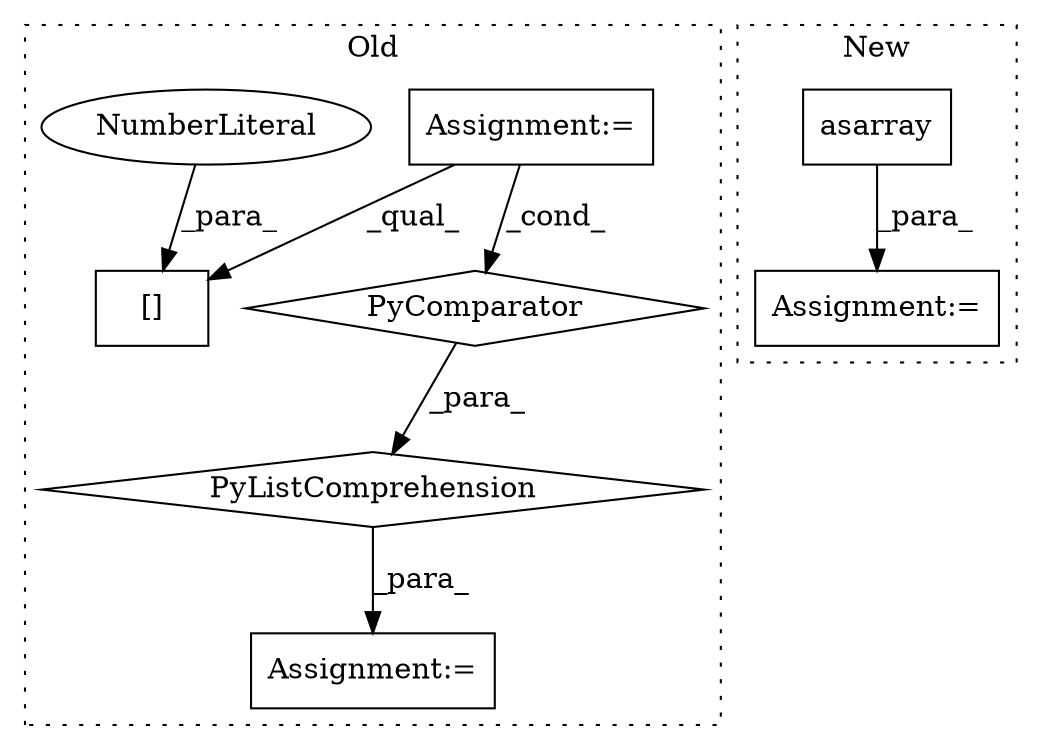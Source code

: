 digraph G {
subgraph cluster0 {
1 [label="PyComparator" a="113" s="7997" l="22" shape="diamond"];
3 [label="Assignment:=" a="7" s="7997" l="22" shape="box"];
4 [label="PyListComprehension" a="109" s="7935" l="92" shape="diamond"];
6 [label="Assignment:=" a="7" s="7914" l="6" shape="box"];
7 [label="[]" a="2" s="7935,7938" l="2,1" shape="box"];
8 [label="NumberLiteral" a="34" s="7937" l="1" shape="ellipse"];
label = "Old";
style="dotted";
}
subgraph cluster1 {
2 [label="asarray" a="32" s="7924,7948" l="8,1" shape="box"];
5 [label="Assignment:=" a="7" s="7991" l="1" shape="box"];
label = "New";
style="dotted";
}
1 -> 4 [label="_para_"];
2 -> 5 [label="_para_"];
3 -> 7 [label="_qual_"];
3 -> 1 [label="_cond_"];
4 -> 6 [label="_para_"];
8 -> 7 [label="_para_"];
}